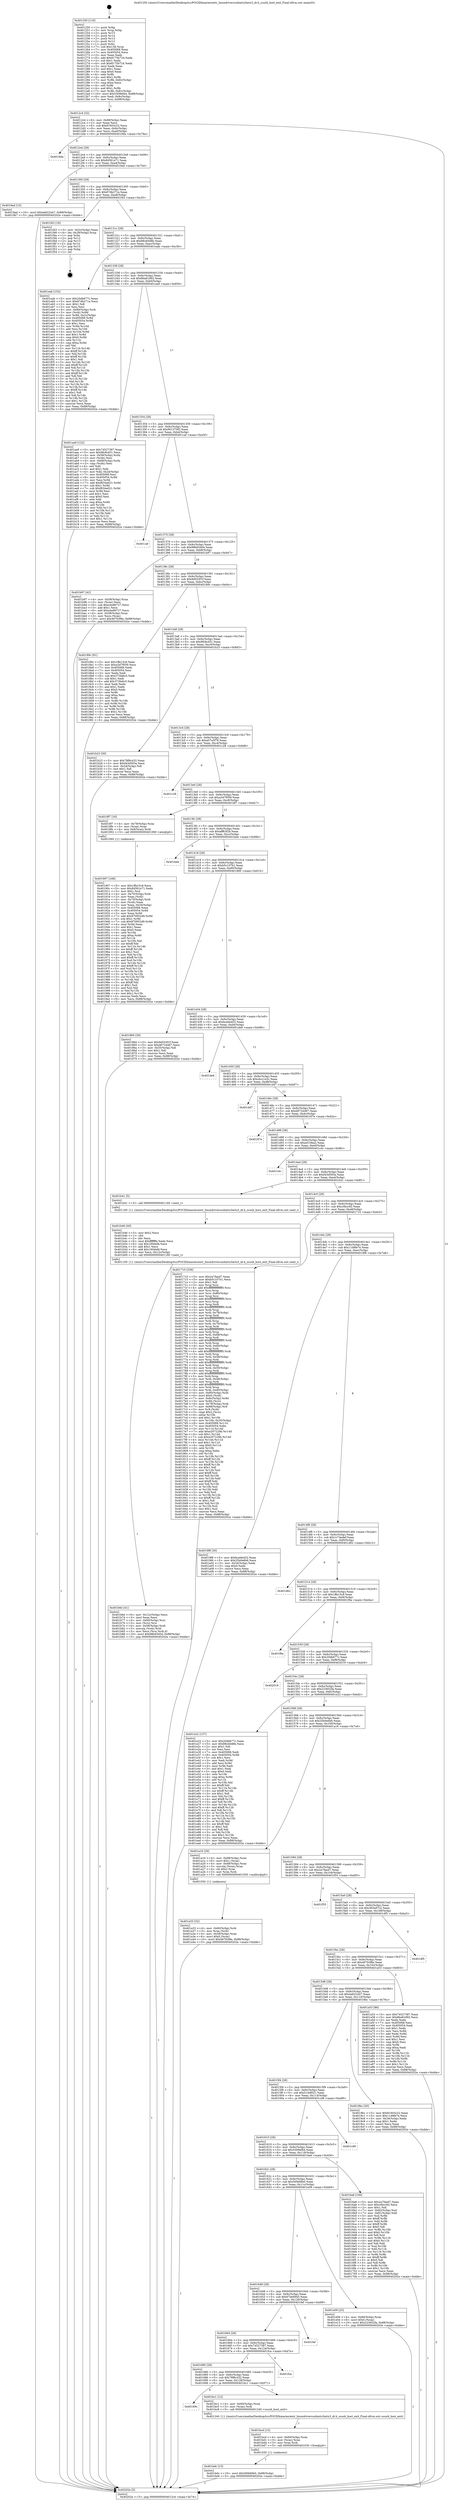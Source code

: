 digraph "0x401250" {
  label = "0x401250 (/mnt/c/Users/mathe/Desktop/tcc/POCII/binaries/extr_linuxdriversusbmtu3mtu3_dr.h_ssusb_host_exit_Final-ollvm.out::main(0))"
  labelloc = "t"
  node[shape=record]

  Entry [label="",width=0.3,height=0.3,shape=circle,fillcolor=black,style=filled]
  "0x4012c4" [label="{
     0x4012c4 [32]\l
     | [instrs]\l
     &nbsp;&nbsp;0x4012c4 \<+6\>: mov -0x88(%rbp),%eax\l
     &nbsp;&nbsp;0x4012ca \<+2\>: mov %eax,%ecx\l
     &nbsp;&nbsp;0x4012cc \<+6\>: sub $0x81603c22,%ecx\l
     &nbsp;&nbsp;0x4012d2 \<+6\>: mov %eax,-0x9c(%rbp)\l
     &nbsp;&nbsp;0x4012d8 \<+6\>: mov %ecx,-0xa0(%rbp)\l
     &nbsp;&nbsp;0x4012de \<+6\>: je 00000000004019da \<main+0x78a\>\l
  }"]
  "0x4019da" [label="{
     0x4019da\l
  }", style=dashed]
  "0x4012e4" [label="{
     0x4012e4 [28]\l
     | [instrs]\l
     &nbsp;&nbsp;0x4012e4 \<+5\>: jmp 00000000004012e9 \<main+0x99\>\l
     &nbsp;&nbsp;0x4012e9 \<+6\>: mov -0x9c(%rbp),%eax\l
     &nbsp;&nbsp;0x4012ef \<+5\>: sub $0x84561e71,%eax\l
     &nbsp;&nbsp;0x4012f4 \<+6\>: mov %eax,-0xa4(%rbp)\l
     &nbsp;&nbsp;0x4012fa \<+6\>: je 00000000004019ad \<main+0x75d\>\l
  }"]
  Exit [label="",width=0.3,height=0.3,shape=circle,fillcolor=black,style=filled,peripheries=2]
  "0x4019ad" [label="{
     0x4019ad [15]\l
     | [instrs]\l
     &nbsp;&nbsp;0x4019ad \<+10\>: movl $0x4a622447,-0x88(%rbp)\l
     &nbsp;&nbsp;0x4019b7 \<+5\>: jmp 000000000040202e \<main+0xdde\>\l
  }"]
  "0x401300" [label="{
     0x401300 [28]\l
     | [instrs]\l
     &nbsp;&nbsp;0x401300 \<+5\>: jmp 0000000000401305 \<main+0xb5\>\l
     &nbsp;&nbsp;0x401305 \<+6\>: mov -0x9c(%rbp),%eax\l
     &nbsp;&nbsp;0x40130b \<+5\>: sub $0x87db271e,%eax\l
     &nbsp;&nbsp;0x401310 \<+6\>: mov %eax,-0xa8(%rbp)\l
     &nbsp;&nbsp;0x401316 \<+6\>: je 0000000000401f43 \<main+0xcf3\>\l
  }"]
  "0x401bdc" [label="{
     0x401bdc [15]\l
     | [instrs]\l
     &nbsp;&nbsp;0x401bdc \<+10\>: movl $0x569d0fe0,-0x88(%rbp)\l
     &nbsp;&nbsp;0x401be6 \<+5\>: jmp 000000000040202e \<main+0xdde\>\l
  }"]
  "0x401f43" [label="{
     0x401f43 [18]\l
     | [instrs]\l
     &nbsp;&nbsp;0x401f43 \<+3\>: mov -0x2c(%rbp),%eax\l
     &nbsp;&nbsp;0x401f46 \<+4\>: lea -0x28(%rbp),%rsp\l
     &nbsp;&nbsp;0x401f4a \<+1\>: pop %rbx\l
     &nbsp;&nbsp;0x401f4b \<+2\>: pop %r12\l
     &nbsp;&nbsp;0x401f4d \<+2\>: pop %r13\l
     &nbsp;&nbsp;0x401f4f \<+2\>: pop %r14\l
     &nbsp;&nbsp;0x401f51 \<+2\>: pop %r15\l
     &nbsp;&nbsp;0x401f53 \<+1\>: pop %rbp\l
     &nbsp;&nbsp;0x401f54 \<+1\>: ret\l
  }"]
  "0x40131c" [label="{
     0x40131c [28]\l
     | [instrs]\l
     &nbsp;&nbsp;0x40131c \<+5\>: jmp 0000000000401321 \<main+0xd1\>\l
     &nbsp;&nbsp;0x401321 \<+6\>: mov -0x9c(%rbp),%eax\l
     &nbsp;&nbsp;0x401327 \<+5\>: sub $0x88cb0d8b,%eax\l
     &nbsp;&nbsp;0x40132c \<+6\>: mov %eax,-0xac(%rbp)\l
     &nbsp;&nbsp;0x401332 \<+6\>: je 0000000000401eab \<main+0xc5b\>\l
  }"]
  "0x401bcd" [label="{
     0x401bcd [15]\l
     | [instrs]\l
     &nbsp;&nbsp;0x401bcd \<+4\>: mov -0x60(%rbp),%rax\l
     &nbsp;&nbsp;0x401bd1 \<+3\>: mov (%rax),%rax\l
     &nbsp;&nbsp;0x401bd4 \<+3\>: mov %rax,%rdi\l
     &nbsp;&nbsp;0x401bd7 \<+5\>: call 0000000000401030 \<free@plt\>\l
     | [calls]\l
     &nbsp;&nbsp;0x401030 \{1\} (unknown)\l
  }"]
  "0x401eab" [label="{
     0x401eab [152]\l
     | [instrs]\l
     &nbsp;&nbsp;0x401eab \<+5\>: mov $0x20db677c,%eax\l
     &nbsp;&nbsp;0x401eb0 \<+5\>: mov $0x87db271e,%ecx\l
     &nbsp;&nbsp;0x401eb5 \<+2\>: mov $0x1,%dl\l
     &nbsp;&nbsp;0x401eb7 \<+2\>: xor %esi,%esi\l
     &nbsp;&nbsp;0x401eb9 \<+4\>: mov -0x80(%rbp),%rdi\l
     &nbsp;&nbsp;0x401ebd \<+3\>: mov (%rdi),%r8d\l
     &nbsp;&nbsp;0x401ec0 \<+4\>: mov %r8d,-0x2c(%rbp)\l
     &nbsp;&nbsp;0x401ec4 \<+8\>: mov 0x405068,%r8d\l
     &nbsp;&nbsp;0x401ecc \<+8\>: mov 0x405054,%r9d\l
     &nbsp;&nbsp;0x401ed4 \<+3\>: sub $0x1,%esi\l
     &nbsp;&nbsp;0x401ed7 \<+3\>: mov %r8d,%r10d\l
     &nbsp;&nbsp;0x401eda \<+3\>: add %esi,%r10d\l
     &nbsp;&nbsp;0x401edd \<+4\>: imul %r10d,%r8d\l
     &nbsp;&nbsp;0x401ee1 \<+4\>: and $0x1,%r8d\l
     &nbsp;&nbsp;0x401ee5 \<+4\>: cmp $0x0,%r8d\l
     &nbsp;&nbsp;0x401ee9 \<+4\>: sete %r11b\l
     &nbsp;&nbsp;0x401eed \<+4\>: cmp $0xa,%r9d\l
     &nbsp;&nbsp;0x401ef1 \<+3\>: setl %bl\l
     &nbsp;&nbsp;0x401ef4 \<+3\>: mov %r11b,%r14b\l
     &nbsp;&nbsp;0x401ef7 \<+4\>: xor $0xff,%r14b\l
     &nbsp;&nbsp;0x401efb \<+3\>: mov %bl,%r15b\l
     &nbsp;&nbsp;0x401efe \<+4\>: xor $0xff,%r15b\l
     &nbsp;&nbsp;0x401f02 \<+3\>: xor $0x1,%dl\l
     &nbsp;&nbsp;0x401f05 \<+3\>: mov %r14b,%r12b\l
     &nbsp;&nbsp;0x401f08 \<+4\>: and $0xff,%r12b\l
     &nbsp;&nbsp;0x401f0c \<+3\>: and %dl,%r11b\l
     &nbsp;&nbsp;0x401f0f \<+3\>: mov %r15b,%r13b\l
     &nbsp;&nbsp;0x401f12 \<+4\>: and $0xff,%r13b\l
     &nbsp;&nbsp;0x401f16 \<+2\>: and %dl,%bl\l
     &nbsp;&nbsp;0x401f18 \<+3\>: or %r11b,%r12b\l
     &nbsp;&nbsp;0x401f1b \<+3\>: or %bl,%r13b\l
     &nbsp;&nbsp;0x401f1e \<+3\>: xor %r13b,%r12b\l
     &nbsp;&nbsp;0x401f21 \<+3\>: or %r15b,%r14b\l
     &nbsp;&nbsp;0x401f24 \<+4\>: xor $0xff,%r14b\l
     &nbsp;&nbsp;0x401f28 \<+3\>: or $0x1,%dl\l
     &nbsp;&nbsp;0x401f2b \<+3\>: and %dl,%r14b\l
     &nbsp;&nbsp;0x401f2e \<+3\>: or %r14b,%r12b\l
     &nbsp;&nbsp;0x401f31 \<+4\>: test $0x1,%r12b\l
     &nbsp;&nbsp;0x401f35 \<+3\>: cmovne %ecx,%eax\l
     &nbsp;&nbsp;0x401f38 \<+6\>: mov %eax,-0x88(%rbp)\l
     &nbsp;&nbsp;0x401f3e \<+5\>: jmp 000000000040202e \<main+0xdde\>\l
  }"]
  "0x401338" [label="{
     0x401338 [28]\l
     | [instrs]\l
     &nbsp;&nbsp;0x401338 \<+5\>: jmp 000000000040133d \<main+0xed\>\l
     &nbsp;&nbsp;0x40133d \<+6\>: mov -0x9c(%rbp),%eax\l
     &nbsp;&nbsp;0x401343 \<+5\>: sub $0x8ba81892,%eax\l
     &nbsp;&nbsp;0x401348 \<+6\>: mov %eax,-0xb0(%rbp)\l
     &nbsp;&nbsp;0x40134e \<+6\>: je 0000000000401aa9 \<main+0x859\>\l
  }"]
  "0x40169c" [label="{
     0x40169c\l
  }", style=dashed]
  "0x401aa9" [label="{
     0x401aa9 [122]\l
     | [instrs]\l
     &nbsp;&nbsp;0x401aa9 \<+5\>: mov $0x74527387,%eax\l
     &nbsp;&nbsp;0x401aae \<+5\>: mov $0x9fc8cd31,%ecx\l
     &nbsp;&nbsp;0x401ab3 \<+4\>: mov -0x58(%rbp),%rdx\l
     &nbsp;&nbsp;0x401ab7 \<+2\>: mov (%rdx),%esi\l
     &nbsp;&nbsp;0x401ab9 \<+4\>: mov -0x68(%rbp),%rdx\l
     &nbsp;&nbsp;0x401abd \<+2\>: cmp (%rdx),%esi\l
     &nbsp;&nbsp;0x401abf \<+4\>: setl %dil\l
     &nbsp;&nbsp;0x401ac3 \<+4\>: and $0x1,%dil\l
     &nbsp;&nbsp;0x401ac7 \<+4\>: mov %dil,-0x2d(%rbp)\l
     &nbsp;&nbsp;0x401acb \<+7\>: mov 0x405068,%esi\l
     &nbsp;&nbsp;0x401ad2 \<+8\>: mov 0x405054,%r8d\l
     &nbsp;&nbsp;0x401ada \<+3\>: mov %esi,%r9d\l
     &nbsp;&nbsp;0x401add \<+7\>: add $0xf634a021,%r9d\l
     &nbsp;&nbsp;0x401ae4 \<+4\>: sub $0x1,%r9d\l
     &nbsp;&nbsp;0x401ae8 \<+7\>: sub $0xf634a021,%r9d\l
     &nbsp;&nbsp;0x401aef \<+4\>: imul %r9d,%esi\l
     &nbsp;&nbsp;0x401af3 \<+3\>: and $0x1,%esi\l
     &nbsp;&nbsp;0x401af6 \<+3\>: cmp $0x0,%esi\l
     &nbsp;&nbsp;0x401af9 \<+4\>: sete %dil\l
     &nbsp;&nbsp;0x401afd \<+4\>: cmp $0xa,%r8d\l
     &nbsp;&nbsp;0x401b01 \<+4\>: setl %r10b\l
     &nbsp;&nbsp;0x401b05 \<+3\>: mov %dil,%r11b\l
     &nbsp;&nbsp;0x401b08 \<+3\>: and %r10b,%r11b\l
     &nbsp;&nbsp;0x401b0b \<+3\>: xor %r10b,%dil\l
     &nbsp;&nbsp;0x401b0e \<+3\>: or %dil,%r11b\l
     &nbsp;&nbsp;0x401b11 \<+4\>: test $0x1,%r11b\l
     &nbsp;&nbsp;0x401b15 \<+3\>: cmovne %ecx,%eax\l
     &nbsp;&nbsp;0x401b18 \<+6\>: mov %eax,-0x88(%rbp)\l
     &nbsp;&nbsp;0x401b1e \<+5\>: jmp 000000000040202e \<main+0xdde\>\l
  }"]
  "0x401354" [label="{
     0x401354 [28]\l
     | [instrs]\l
     &nbsp;&nbsp;0x401354 \<+5\>: jmp 0000000000401359 \<main+0x109\>\l
     &nbsp;&nbsp;0x401359 \<+6\>: mov -0x9c(%rbp),%eax\l
     &nbsp;&nbsp;0x40135f \<+5\>: sub $0x901370f2,%eax\l
     &nbsp;&nbsp;0x401364 \<+6\>: mov %eax,-0xb4(%rbp)\l
     &nbsp;&nbsp;0x40136a \<+6\>: je 0000000000401caf \<main+0xa5f\>\l
  }"]
  "0x401bc1" [label="{
     0x401bc1 [12]\l
     | [instrs]\l
     &nbsp;&nbsp;0x401bc1 \<+4\>: mov -0x60(%rbp),%rax\l
     &nbsp;&nbsp;0x401bc5 \<+3\>: mov (%rax),%rdi\l
     &nbsp;&nbsp;0x401bc8 \<+5\>: call 0000000000401240 \<ssusb_host_exit\>\l
     | [calls]\l
     &nbsp;&nbsp;0x401240 \{1\} (/mnt/c/Users/mathe/Desktop/tcc/POCII/binaries/extr_linuxdriversusbmtu3mtu3_dr.h_ssusb_host_exit_Final-ollvm.out::ssusb_host_exit)\l
  }"]
  "0x401caf" [label="{
     0x401caf\l
  }", style=dashed]
  "0x401370" [label="{
     0x401370 [28]\l
     | [instrs]\l
     &nbsp;&nbsp;0x401370 \<+5\>: jmp 0000000000401375 \<main+0x125\>\l
     &nbsp;&nbsp;0x401375 \<+6\>: mov -0x9c(%rbp),%eax\l
     &nbsp;&nbsp;0x40137b \<+5\>: sub $0x98b93404,%eax\l
     &nbsp;&nbsp;0x401380 \<+6\>: mov %eax,-0xb8(%rbp)\l
     &nbsp;&nbsp;0x401386 \<+6\>: je 0000000000401b97 \<main+0x947\>\l
  }"]
  "0x401680" [label="{
     0x401680 [28]\l
     | [instrs]\l
     &nbsp;&nbsp;0x401680 \<+5\>: jmp 0000000000401685 \<main+0x435\>\l
     &nbsp;&nbsp;0x401685 \<+6\>: mov -0x9c(%rbp),%eax\l
     &nbsp;&nbsp;0x40168b \<+5\>: sub $0x78f8c432,%eax\l
     &nbsp;&nbsp;0x401690 \<+6\>: mov %eax,-0x128(%rbp)\l
     &nbsp;&nbsp;0x401696 \<+6\>: je 0000000000401bc1 \<main+0x971\>\l
  }"]
  "0x401b97" [label="{
     0x401b97 [42]\l
     | [instrs]\l
     &nbsp;&nbsp;0x401b97 \<+4\>: mov -0x58(%rbp),%rax\l
     &nbsp;&nbsp;0x401b9b \<+2\>: mov (%rax),%ecx\l
     &nbsp;&nbsp;0x401b9d \<+6\>: sub $0xe4e86727,%ecx\l
     &nbsp;&nbsp;0x401ba3 \<+3\>: add $0x1,%ecx\l
     &nbsp;&nbsp;0x401ba6 \<+6\>: add $0xe4e86727,%ecx\l
     &nbsp;&nbsp;0x401bac \<+4\>: mov -0x58(%rbp),%rax\l
     &nbsp;&nbsp;0x401bb0 \<+2\>: mov %ecx,(%rax)\l
     &nbsp;&nbsp;0x401bb2 \<+10\>: movl $0x467fc98e,-0x88(%rbp)\l
     &nbsp;&nbsp;0x401bbc \<+5\>: jmp 000000000040202e \<main+0xdde\>\l
  }"]
  "0x40138c" [label="{
     0x40138c [28]\l
     | [instrs]\l
     &nbsp;&nbsp;0x40138c \<+5\>: jmp 0000000000401391 \<main+0x141\>\l
     &nbsp;&nbsp;0x401391 \<+6\>: mov -0x9c(%rbp),%eax\l
     &nbsp;&nbsp;0x401397 \<+5\>: sub $0x9d553f1f,%eax\l
     &nbsp;&nbsp;0x40139c \<+6\>: mov %eax,-0xbc(%rbp)\l
     &nbsp;&nbsp;0x4013a2 \<+6\>: je 000000000040189c \<main+0x64c\>\l
  }"]
  "0x401fca" [label="{
     0x401fca\l
  }", style=dashed]
  "0x40189c" [label="{
     0x40189c [91]\l
     | [instrs]\l
     &nbsp;&nbsp;0x40189c \<+5\>: mov $0x1ffa15c9,%eax\l
     &nbsp;&nbsp;0x4018a1 \<+5\>: mov $0xa3d7f059,%ecx\l
     &nbsp;&nbsp;0x4018a6 \<+7\>: mov 0x405068,%edx\l
     &nbsp;&nbsp;0x4018ad \<+7\>: mov 0x405054,%esi\l
     &nbsp;&nbsp;0x4018b4 \<+2\>: mov %edx,%edi\l
     &nbsp;&nbsp;0x4018b6 \<+6\>: sub $0x373fa6c5,%edi\l
     &nbsp;&nbsp;0x4018bc \<+3\>: sub $0x1,%edi\l
     &nbsp;&nbsp;0x4018bf \<+6\>: add $0x373fa6c5,%edi\l
     &nbsp;&nbsp;0x4018c5 \<+3\>: imul %edi,%edx\l
     &nbsp;&nbsp;0x4018c8 \<+3\>: and $0x1,%edx\l
     &nbsp;&nbsp;0x4018cb \<+3\>: cmp $0x0,%edx\l
     &nbsp;&nbsp;0x4018ce \<+4\>: sete %r8b\l
     &nbsp;&nbsp;0x4018d2 \<+3\>: cmp $0xa,%esi\l
     &nbsp;&nbsp;0x4018d5 \<+4\>: setl %r9b\l
     &nbsp;&nbsp;0x4018d9 \<+3\>: mov %r8b,%r10b\l
     &nbsp;&nbsp;0x4018dc \<+3\>: and %r9b,%r10b\l
     &nbsp;&nbsp;0x4018df \<+3\>: xor %r9b,%r8b\l
     &nbsp;&nbsp;0x4018e2 \<+3\>: or %r8b,%r10b\l
     &nbsp;&nbsp;0x4018e5 \<+4\>: test $0x1,%r10b\l
     &nbsp;&nbsp;0x4018e9 \<+3\>: cmovne %ecx,%eax\l
     &nbsp;&nbsp;0x4018ec \<+6\>: mov %eax,-0x88(%rbp)\l
     &nbsp;&nbsp;0x4018f2 \<+5\>: jmp 000000000040202e \<main+0xdde\>\l
  }"]
  "0x4013a8" [label="{
     0x4013a8 [28]\l
     | [instrs]\l
     &nbsp;&nbsp;0x4013a8 \<+5\>: jmp 00000000004013ad \<main+0x15d\>\l
     &nbsp;&nbsp;0x4013ad \<+6\>: mov -0x9c(%rbp),%eax\l
     &nbsp;&nbsp;0x4013b3 \<+5\>: sub $0x9fc8cd31,%eax\l
     &nbsp;&nbsp;0x4013b8 \<+6\>: mov %eax,-0xc0(%rbp)\l
     &nbsp;&nbsp;0x4013be \<+6\>: je 0000000000401b23 \<main+0x8d3\>\l
  }"]
  "0x401664" [label="{
     0x401664 [28]\l
     | [instrs]\l
     &nbsp;&nbsp;0x401664 \<+5\>: jmp 0000000000401669 \<main+0x419\>\l
     &nbsp;&nbsp;0x401669 \<+6\>: mov -0x9c(%rbp),%eax\l
     &nbsp;&nbsp;0x40166f \<+5\>: sub $0x74527387,%eax\l
     &nbsp;&nbsp;0x401674 \<+6\>: mov %eax,-0x124(%rbp)\l
     &nbsp;&nbsp;0x40167a \<+6\>: je 0000000000401fca \<main+0xd7a\>\l
  }"]
  "0x401b23" [label="{
     0x401b23 [30]\l
     | [instrs]\l
     &nbsp;&nbsp;0x401b23 \<+5\>: mov $0x78f8c432,%eax\l
     &nbsp;&nbsp;0x401b28 \<+5\>: mov $0xf43d593a,%ecx\l
     &nbsp;&nbsp;0x401b2d \<+3\>: mov -0x2d(%rbp),%dl\l
     &nbsp;&nbsp;0x401b30 \<+3\>: test $0x1,%dl\l
     &nbsp;&nbsp;0x401b33 \<+3\>: cmovne %ecx,%eax\l
     &nbsp;&nbsp;0x401b36 \<+6\>: mov %eax,-0x88(%rbp)\l
     &nbsp;&nbsp;0x401b3c \<+5\>: jmp 000000000040202e \<main+0xdde\>\l
  }"]
  "0x4013c4" [label="{
     0x4013c4 [28]\l
     | [instrs]\l
     &nbsp;&nbsp;0x4013c4 \<+5\>: jmp 00000000004013c9 \<main+0x179\>\l
     &nbsp;&nbsp;0x4013c9 \<+6\>: mov -0x9c(%rbp),%eax\l
     &nbsp;&nbsp;0x4013cf \<+5\>: sub $0xa07a5f78,%eax\l
     &nbsp;&nbsp;0x4013d4 \<+6\>: mov %eax,-0xc4(%rbp)\l
     &nbsp;&nbsp;0x4013da \<+6\>: je 0000000000401c28 \<main+0x9d8\>\l
  }"]
  "0x401fef" [label="{
     0x401fef\l
  }", style=dashed]
  "0x401c28" [label="{
     0x401c28\l
  }", style=dashed]
  "0x4013e0" [label="{
     0x4013e0 [28]\l
     | [instrs]\l
     &nbsp;&nbsp;0x4013e0 \<+5\>: jmp 00000000004013e5 \<main+0x195\>\l
     &nbsp;&nbsp;0x4013e5 \<+6\>: mov -0x9c(%rbp),%eax\l
     &nbsp;&nbsp;0x4013eb \<+5\>: sub $0xa3d7f059,%eax\l
     &nbsp;&nbsp;0x4013f0 \<+6\>: mov %eax,-0xc8(%rbp)\l
     &nbsp;&nbsp;0x4013f6 \<+6\>: je 00000000004018f7 \<main+0x6a7\>\l
  }"]
  "0x401648" [label="{
     0x401648 [28]\l
     | [instrs]\l
     &nbsp;&nbsp;0x401648 \<+5\>: jmp 000000000040164d \<main+0x3fd\>\l
     &nbsp;&nbsp;0x40164d \<+6\>: mov -0x9c(%rbp),%eax\l
     &nbsp;&nbsp;0x401653 \<+5\>: sub $0x67de6945,%eax\l
     &nbsp;&nbsp;0x401658 \<+6\>: mov %eax,-0x120(%rbp)\l
     &nbsp;&nbsp;0x40165e \<+6\>: je 0000000000401fef \<main+0xd9f\>\l
  }"]
  "0x4018f7" [label="{
     0x4018f7 [16]\l
     | [instrs]\l
     &nbsp;&nbsp;0x4018f7 \<+4\>: mov -0x78(%rbp),%rax\l
     &nbsp;&nbsp;0x4018fb \<+3\>: mov (%rax),%rax\l
     &nbsp;&nbsp;0x4018fe \<+4\>: mov 0x8(%rax),%rdi\l
     &nbsp;&nbsp;0x401902 \<+5\>: call 0000000000401060 \<atoi@plt\>\l
     | [calls]\l
     &nbsp;&nbsp;0x401060 \{1\} (unknown)\l
  }"]
  "0x4013fc" [label="{
     0x4013fc [28]\l
     | [instrs]\l
     &nbsp;&nbsp;0x4013fc \<+5\>: jmp 0000000000401401 \<main+0x1b1\>\l
     &nbsp;&nbsp;0x401401 \<+6\>: mov -0x9c(%rbp),%eax\l
     &nbsp;&nbsp;0x401407 \<+5\>: sub $0xaff63f2b,%eax\l
     &nbsp;&nbsp;0x40140c \<+6\>: mov %eax,-0xcc(%rbp)\l
     &nbsp;&nbsp;0x401412 \<+6\>: je 0000000000401beb \<main+0x99b\>\l
  }"]
  "0x401e09" [label="{
     0x401e09 [25]\l
     | [instrs]\l
     &nbsp;&nbsp;0x401e09 \<+4\>: mov -0x80(%rbp),%rax\l
     &nbsp;&nbsp;0x401e0d \<+6\>: movl $0x0,(%rax)\l
     &nbsp;&nbsp;0x401e13 \<+10\>: movl $0x223652fa,-0x88(%rbp)\l
     &nbsp;&nbsp;0x401e1d \<+5\>: jmp 000000000040202e \<main+0xdde\>\l
  }"]
  "0x401beb" [label="{
     0x401beb\l
  }", style=dashed]
  "0x401418" [label="{
     0x401418 [28]\l
     | [instrs]\l
     &nbsp;&nbsp;0x401418 \<+5\>: jmp 000000000040141d \<main+0x1cd\>\l
     &nbsp;&nbsp;0x40141d \<+6\>: mov -0x9c(%rbp),%eax\l
     &nbsp;&nbsp;0x401423 \<+5\>: sub $0xb5c107b1,%eax\l
     &nbsp;&nbsp;0x401428 \<+6\>: mov %eax,-0xd0(%rbp)\l
     &nbsp;&nbsp;0x40142e \<+6\>: je 0000000000401860 \<main+0x610\>\l
  }"]
  "0x401b6e" [label="{
     0x401b6e [41]\l
     | [instrs]\l
     &nbsp;&nbsp;0x401b6e \<+6\>: mov -0x12c(%rbp),%ecx\l
     &nbsp;&nbsp;0x401b74 \<+3\>: imul %eax,%ecx\l
     &nbsp;&nbsp;0x401b77 \<+4\>: mov -0x60(%rbp),%rsi\l
     &nbsp;&nbsp;0x401b7b \<+3\>: mov (%rsi),%rsi\l
     &nbsp;&nbsp;0x401b7e \<+4\>: mov -0x58(%rbp),%rdi\l
     &nbsp;&nbsp;0x401b82 \<+3\>: movslq (%rdi),%rdi\l
     &nbsp;&nbsp;0x401b85 \<+3\>: mov %ecx,(%rsi,%rdi,4)\l
     &nbsp;&nbsp;0x401b88 \<+10\>: movl $0x98b93404,-0x88(%rbp)\l
     &nbsp;&nbsp;0x401b92 \<+5\>: jmp 000000000040202e \<main+0xdde\>\l
  }"]
  "0x401860" [label="{
     0x401860 [30]\l
     | [instrs]\l
     &nbsp;&nbsp;0x401860 \<+5\>: mov $0x9d553f1f,%eax\l
     &nbsp;&nbsp;0x401865 \<+5\>: mov $0xd6724467,%ecx\l
     &nbsp;&nbsp;0x40186a \<+3\>: mov -0x35(%rbp),%dl\l
     &nbsp;&nbsp;0x40186d \<+3\>: test $0x1,%dl\l
     &nbsp;&nbsp;0x401870 \<+3\>: cmovne %ecx,%eax\l
     &nbsp;&nbsp;0x401873 \<+6\>: mov %eax,-0x88(%rbp)\l
     &nbsp;&nbsp;0x401879 \<+5\>: jmp 000000000040202e \<main+0xdde\>\l
  }"]
  "0x401434" [label="{
     0x401434 [28]\l
     | [instrs]\l
     &nbsp;&nbsp;0x401434 \<+5\>: jmp 0000000000401439 \<main+0x1e9\>\l
     &nbsp;&nbsp;0x401439 \<+6\>: mov -0x9c(%rbp),%eax\l
     &nbsp;&nbsp;0x40143f \<+5\>: sub $0xbcebb452,%eax\l
     &nbsp;&nbsp;0x401444 \<+6\>: mov %eax,-0xd4(%rbp)\l
     &nbsp;&nbsp;0x40144a \<+6\>: je 0000000000401de6 \<main+0xb96\>\l
  }"]
  "0x401b46" [label="{
     0x401b46 [40]\l
     | [instrs]\l
     &nbsp;&nbsp;0x401b46 \<+5\>: mov $0x2,%ecx\l
     &nbsp;&nbsp;0x401b4b \<+1\>: cltd\l
     &nbsp;&nbsp;0x401b4c \<+2\>: idiv %ecx\l
     &nbsp;&nbsp;0x401b4e \<+6\>: imul $0xfffffffe,%edx,%ecx\l
     &nbsp;&nbsp;0x401b54 \<+6\>: sub $0x160defd,%ecx\l
     &nbsp;&nbsp;0x401b5a \<+3\>: add $0x1,%ecx\l
     &nbsp;&nbsp;0x401b5d \<+6\>: add $0x160defd,%ecx\l
     &nbsp;&nbsp;0x401b63 \<+6\>: mov %ecx,-0x12c(%rbp)\l
     &nbsp;&nbsp;0x401b69 \<+5\>: call 0000000000401160 \<next_i\>\l
     | [calls]\l
     &nbsp;&nbsp;0x401160 \{1\} (/mnt/c/Users/mathe/Desktop/tcc/POCII/binaries/extr_linuxdriversusbmtu3mtu3_dr.h_ssusb_host_exit_Final-ollvm.out::next_i)\l
  }"]
  "0x401de6" [label="{
     0x401de6\l
  }", style=dashed]
  "0x401450" [label="{
     0x401450 [28]\l
     | [instrs]\l
     &nbsp;&nbsp;0x401450 \<+5\>: jmp 0000000000401455 \<main+0x205\>\l
     &nbsp;&nbsp;0x401455 \<+6\>: mov -0x9c(%rbp),%eax\l
     &nbsp;&nbsp;0x40145b \<+5\>: sub $0xcbcc1e3c,%eax\l
     &nbsp;&nbsp;0x401460 \<+6\>: mov %eax,-0xd8(%rbp)\l
     &nbsp;&nbsp;0x401466 \<+6\>: je 0000000000401dd7 \<main+0xb87\>\l
  }"]
  "0x401a33" [label="{
     0x401a33 [32]\l
     | [instrs]\l
     &nbsp;&nbsp;0x401a33 \<+4\>: mov -0x60(%rbp),%rdi\l
     &nbsp;&nbsp;0x401a37 \<+3\>: mov %rax,(%rdi)\l
     &nbsp;&nbsp;0x401a3a \<+4\>: mov -0x58(%rbp),%rax\l
     &nbsp;&nbsp;0x401a3e \<+6\>: movl $0x0,(%rax)\l
     &nbsp;&nbsp;0x401a44 \<+10\>: movl $0x467fc98e,-0x88(%rbp)\l
     &nbsp;&nbsp;0x401a4e \<+5\>: jmp 000000000040202e \<main+0xdde\>\l
  }"]
  "0x401dd7" [label="{
     0x401dd7\l
  }", style=dashed]
  "0x40146c" [label="{
     0x40146c [28]\l
     | [instrs]\l
     &nbsp;&nbsp;0x40146c \<+5\>: jmp 0000000000401471 \<main+0x221\>\l
     &nbsp;&nbsp;0x401471 \<+6\>: mov -0x9c(%rbp),%eax\l
     &nbsp;&nbsp;0x401477 \<+5\>: sub $0xd6724467,%eax\l
     &nbsp;&nbsp;0x40147c \<+6\>: mov %eax,-0xdc(%rbp)\l
     &nbsp;&nbsp;0x401482 \<+6\>: je 000000000040187e \<main+0x62e\>\l
  }"]
  "0x401907" [label="{
     0x401907 [166]\l
     | [instrs]\l
     &nbsp;&nbsp;0x401907 \<+5\>: mov $0x1ffa15c9,%ecx\l
     &nbsp;&nbsp;0x40190c \<+5\>: mov $0x84561e71,%edx\l
     &nbsp;&nbsp;0x401911 \<+3\>: mov $0x1,%sil\l
     &nbsp;&nbsp;0x401914 \<+4\>: mov -0x70(%rbp),%rdi\l
     &nbsp;&nbsp;0x401918 \<+2\>: mov %eax,(%rdi)\l
     &nbsp;&nbsp;0x40191a \<+4\>: mov -0x70(%rbp),%rdi\l
     &nbsp;&nbsp;0x40191e \<+2\>: mov (%rdi),%eax\l
     &nbsp;&nbsp;0x401920 \<+3\>: mov %eax,-0x34(%rbp)\l
     &nbsp;&nbsp;0x401923 \<+7\>: mov 0x405068,%eax\l
     &nbsp;&nbsp;0x40192a \<+8\>: mov 0x405054,%r8d\l
     &nbsp;&nbsp;0x401932 \<+3\>: mov %eax,%r9d\l
     &nbsp;&nbsp;0x401935 \<+7\>: add $0x970952d9,%r9d\l
     &nbsp;&nbsp;0x40193c \<+4\>: sub $0x1,%r9d\l
     &nbsp;&nbsp;0x401940 \<+7\>: sub $0x970952d9,%r9d\l
     &nbsp;&nbsp;0x401947 \<+4\>: imul %r9d,%eax\l
     &nbsp;&nbsp;0x40194b \<+3\>: and $0x1,%eax\l
     &nbsp;&nbsp;0x40194e \<+3\>: cmp $0x0,%eax\l
     &nbsp;&nbsp;0x401951 \<+4\>: sete %r10b\l
     &nbsp;&nbsp;0x401955 \<+4\>: cmp $0xa,%r8d\l
     &nbsp;&nbsp;0x401959 \<+4\>: setl %r11b\l
     &nbsp;&nbsp;0x40195d \<+3\>: mov %r10b,%bl\l
     &nbsp;&nbsp;0x401960 \<+3\>: xor $0xff,%bl\l
     &nbsp;&nbsp;0x401963 \<+3\>: mov %r11b,%r14b\l
     &nbsp;&nbsp;0x401966 \<+4\>: xor $0xff,%r14b\l
     &nbsp;&nbsp;0x40196a \<+4\>: xor $0x1,%sil\l
     &nbsp;&nbsp;0x40196e \<+3\>: mov %bl,%r15b\l
     &nbsp;&nbsp;0x401971 \<+4\>: and $0xff,%r15b\l
     &nbsp;&nbsp;0x401975 \<+3\>: and %sil,%r10b\l
     &nbsp;&nbsp;0x401978 \<+3\>: mov %r14b,%r12b\l
     &nbsp;&nbsp;0x40197b \<+4\>: and $0xff,%r12b\l
     &nbsp;&nbsp;0x40197f \<+3\>: and %sil,%r11b\l
     &nbsp;&nbsp;0x401982 \<+3\>: or %r10b,%r15b\l
     &nbsp;&nbsp;0x401985 \<+3\>: or %r11b,%r12b\l
     &nbsp;&nbsp;0x401988 \<+3\>: xor %r12b,%r15b\l
     &nbsp;&nbsp;0x40198b \<+3\>: or %r14b,%bl\l
     &nbsp;&nbsp;0x40198e \<+3\>: xor $0xff,%bl\l
     &nbsp;&nbsp;0x401991 \<+4\>: or $0x1,%sil\l
     &nbsp;&nbsp;0x401995 \<+3\>: and %sil,%bl\l
     &nbsp;&nbsp;0x401998 \<+3\>: or %bl,%r15b\l
     &nbsp;&nbsp;0x40199b \<+4\>: test $0x1,%r15b\l
     &nbsp;&nbsp;0x40199f \<+3\>: cmovne %edx,%ecx\l
     &nbsp;&nbsp;0x4019a2 \<+6\>: mov %ecx,-0x88(%rbp)\l
     &nbsp;&nbsp;0x4019a8 \<+5\>: jmp 000000000040202e \<main+0xdde\>\l
  }"]
  "0x40187e" [label="{
     0x40187e\l
  }", style=dashed]
  "0x401488" [label="{
     0x401488 [28]\l
     | [instrs]\l
     &nbsp;&nbsp;0x401488 \<+5\>: jmp 000000000040148d \<main+0x23d\>\l
     &nbsp;&nbsp;0x40148d \<+6\>: mov -0x9c(%rbp),%eax\l
     &nbsp;&nbsp;0x401493 \<+5\>: sub $0xef15fea2,%eax\l
     &nbsp;&nbsp;0x401498 \<+6\>: mov %eax,-0xe0(%rbp)\l
     &nbsp;&nbsp;0x40149e \<+6\>: je 0000000000401c4c \<main+0x9fc\>\l
  }"]
  "0x401250" [label="{
     0x401250 [116]\l
     | [instrs]\l
     &nbsp;&nbsp;0x401250 \<+1\>: push %rbp\l
     &nbsp;&nbsp;0x401251 \<+3\>: mov %rsp,%rbp\l
     &nbsp;&nbsp;0x401254 \<+2\>: push %r15\l
     &nbsp;&nbsp;0x401256 \<+2\>: push %r14\l
     &nbsp;&nbsp;0x401258 \<+2\>: push %r13\l
     &nbsp;&nbsp;0x40125a \<+2\>: push %r12\l
     &nbsp;&nbsp;0x40125c \<+1\>: push %rbx\l
     &nbsp;&nbsp;0x40125d \<+7\>: sub $0x138,%rsp\l
     &nbsp;&nbsp;0x401264 \<+7\>: mov 0x405068,%eax\l
     &nbsp;&nbsp;0x40126b \<+7\>: mov 0x405054,%ecx\l
     &nbsp;&nbsp;0x401272 \<+2\>: mov %eax,%edx\l
     &nbsp;&nbsp;0x401274 \<+6\>: add $0x8175b724,%edx\l
     &nbsp;&nbsp;0x40127a \<+3\>: sub $0x1,%edx\l
     &nbsp;&nbsp;0x40127d \<+6\>: sub $0x8175b724,%edx\l
     &nbsp;&nbsp;0x401283 \<+3\>: imul %edx,%eax\l
     &nbsp;&nbsp;0x401286 \<+3\>: and $0x1,%eax\l
     &nbsp;&nbsp;0x401289 \<+3\>: cmp $0x0,%eax\l
     &nbsp;&nbsp;0x40128c \<+4\>: sete %r8b\l
     &nbsp;&nbsp;0x401290 \<+4\>: and $0x1,%r8b\l
     &nbsp;&nbsp;0x401294 \<+7\>: mov %r8b,-0x82(%rbp)\l
     &nbsp;&nbsp;0x40129b \<+3\>: cmp $0xa,%ecx\l
     &nbsp;&nbsp;0x40129e \<+4\>: setl %r8b\l
     &nbsp;&nbsp;0x4012a2 \<+4\>: and $0x1,%r8b\l
     &nbsp;&nbsp;0x4012a6 \<+7\>: mov %r8b,-0x81(%rbp)\l
     &nbsp;&nbsp;0x4012ad \<+10\>: movl $0x5309ef44,-0x88(%rbp)\l
     &nbsp;&nbsp;0x4012b7 \<+6\>: mov %edi,-0x8c(%rbp)\l
     &nbsp;&nbsp;0x4012bd \<+7\>: mov %rsi,-0x98(%rbp)\l
  }"]
  "0x401c4c" [label="{
     0x401c4c\l
  }", style=dashed]
  "0x4014a4" [label="{
     0x4014a4 [28]\l
     | [instrs]\l
     &nbsp;&nbsp;0x4014a4 \<+5\>: jmp 00000000004014a9 \<main+0x259\>\l
     &nbsp;&nbsp;0x4014a9 \<+6\>: mov -0x9c(%rbp),%eax\l
     &nbsp;&nbsp;0x4014af \<+5\>: sub $0xf43d593a,%eax\l
     &nbsp;&nbsp;0x4014b4 \<+6\>: mov %eax,-0xe4(%rbp)\l
     &nbsp;&nbsp;0x4014ba \<+6\>: je 0000000000401b41 \<main+0x8f1\>\l
  }"]
  "0x40202e" [label="{
     0x40202e [5]\l
     | [instrs]\l
     &nbsp;&nbsp;0x40202e \<+5\>: jmp 00000000004012c4 \<main+0x74\>\l
  }"]
  "0x401b41" [label="{
     0x401b41 [5]\l
     | [instrs]\l
     &nbsp;&nbsp;0x401b41 \<+5\>: call 0000000000401160 \<next_i\>\l
     | [calls]\l
     &nbsp;&nbsp;0x401160 \{1\} (/mnt/c/Users/mathe/Desktop/tcc/POCII/binaries/extr_linuxdriversusbmtu3mtu3_dr.h_ssusb_host_exit_Final-ollvm.out::next_i)\l
  }"]
  "0x4014c0" [label="{
     0x4014c0 [28]\l
     | [instrs]\l
     &nbsp;&nbsp;0x4014c0 \<+5\>: jmp 00000000004014c5 \<main+0x275\>\l
     &nbsp;&nbsp;0x4014c5 \<+6\>: mov -0x9c(%rbp),%eax\l
     &nbsp;&nbsp;0x4014cb \<+5\>: sub $0xc0bcc92,%eax\l
     &nbsp;&nbsp;0x4014d0 \<+6\>: mov %eax,-0xe8(%rbp)\l
     &nbsp;&nbsp;0x4014d6 \<+6\>: je 0000000000401710 \<main+0x4c0\>\l
  }"]
  "0x40162c" [label="{
     0x40162c [28]\l
     | [instrs]\l
     &nbsp;&nbsp;0x40162c \<+5\>: jmp 0000000000401631 \<main+0x3e1\>\l
     &nbsp;&nbsp;0x401631 \<+6\>: mov -0x9c(%rbp),%eax\l
     &nbsp;&nbsp;0x401637 \<+5\>: sub $0x569d0fe0,%eax\l
     &nbsp;&nbsp;0x40163c \<+6\>: mov %eax,-0x11c(%rbp)\l
     &nbsp;&nbsp;0x401642 \<+6\>: je 0000000000401e09 \<main+0xbb9\>\l
  }"]
  "0x401710" [label="{
     0x401710 [336]\l
     | [instrs]\l
     &nbsp;&nbsp;0x401710 \<+5\>: mov $0x2a7faed7,%eax\l
     &nbsp;&nbsp;0x401715 \<+5\>: mov $0xb5c107b1,%ecx\l
     &nbsp;&nbsp;0x40171a \<+2\>: mov $0x1,%dl\l
     &nbsp;&nbsp;0x40171c \<+3\>: mov %rsp,%rsi\l
     &nbsp;&nbsp;0x40171f \<+4\>: add $0xfffffffffffffff0,%rsi\l
     &nbsp;&nbsp;0x401723 \<+3\>: mov %rsi,%rsp\l
     &nbsp;&nbsp;0x401726 \<+4\>: mov %rsi,-0x80(%rbp)\l
     &nbsp;&nbsp;0x40172a \<+3\>: mov %rsp,%rsi\l
     &nbsp;&nbsp;0x40172d \<+4\>: add $0xfffffffffffffff0,%rsi\l
     &nbsp;&nbsp;0x401731 \<+3\>: mov %rsi,%rsp\l
     &nbsp;&nbsp;0x401734 \<+3\>: mov %rsp,%rdi\l
     &nbsp;&nbsp;0x401737 \<+4\>: add $0xfffffffffffffff0,%rdi\l
     &nbsp;&nbsp;0x40173b \<+3\>: mov %rdi,%rsp\l
     &nbsp;&nbsp;0x40173e \<+4\>: mov %rdi,-0x78(%rbp)\l
     &nbsp;&nbsp;0x401742 \<+3\>: mov %rsp,%rdi\l
     &nbsp;&nbsp;0x401745 \<+4\>: add $0xfffffffffffffff0,%rdi\l
     &nbsp;&nbsp;0x401749 \<+3\>: mov %rdi,%rsp\l
     &nbsp;&nbsp;0x40174c \<+4\>: mov %rdi,-0x70(%rbp)\l
     &nbsp;&nbsp;0x401750 \<+3\>: mov %rsp,%rdi\l
     &nbsp;&nbsp;0x401753 \<+4\>: add $0xfffffffffffffff0,%rdi\l
     &nbsp;&nbsp;0x401757 \<+3\>: mov %rdi,%rsp\l
     &nbsp;&nbsp;0x40175a \<+4\>: mov %rdi,-0x68(%rbp)\l
     &nbsp;&nbsp;0x40175e \<+3\>: mov %rsp,%rdi\l
     &nbsp;&nbsp;0x401761 \<+4\>: add $0xfffffffffffffff0,%rdi\l
     &nbsp;&nbsp;0x401765 \<+3\>: mov %rdi,%rsp\l
     &nbsp;&nbsp;0x401768 \<+4\>: mov %rdi,-0x60(%rbp)\l
     &nbsp;&nbsp;0x40176c \<+3\>: mov %rsp,%rdi\l
     &nbsp;&nbsp;0x40176f \<+4\>: add $0xfffffffffffffff0,%rdi\l
     &nbsp;&nbsp;0x401773 \<+3\>: mov %rdi,%rsp\l
     &nbsp;&nbsp;0x401776 \<+4\>: mov %rdi,-0x58(%rbp)\l
     &nbsp;&nbsp;0x40177a \<+3\>: mov %rsp,%rdi\l
     &nbsp;&nbsp;0x40177d \<+4\>: add $0xfffffffffffffff0,%rdi\l
     &nbsp;&nbsp;0x401781 \<+3\>: mov %rdi,%rsp\l
     &nbsp;&nbsp;0x401784 \<+4\>: mov %rdi,-0x50(%rbp)\l
     &nbsp;&nbsp;0x401788 \<+3\>: mov %rsp,%rdi\l
     &nbsp;&nbsp;0x40178b \<+4\>: add $0xfffffffffffffff0,%rdi\l
     &nbsp;&nbsp;0x40178f \<+3\>: mov %rdi,%rsp\l
     &nbsp;&nbsp;0x401792 \<+4\>: mov %rdi,-0x48(%rbp)\l
     &nbsp;&nbsp;0x401796 \<+3\>: mov %rsp,%rdi\l
     &nbsp;&nbsp;0x401799 \<+4\>: add $0xfffffffffffffff0,%rdi\l
     &nbsp;&nbsp;0x40179d \<+3\>: mov %rdi,%rsp\l
     &nbsp;&nbsp;0x4017a0 \<+4\>: mov %rdi,-0x40(%rbp)\l
     &nbsp;&nbsp;0x4017a4 \<+4\>: mov -0x80(%rbp),%rdi\l
     &nbsp;&nbsp;0x4017a8 \<+6\>: movl $0x0,(%rdi)\l
     &nbsp;&nbsp;0x4017ae \<+7\>: mov -0x8c(%rbp),%r8d\l
     &nbsp;&nbsp;0x4017b5 \<+3\>: mov %r8d,(%rsi)\l
     &nbsp;&nbsp;0x4017b8 \<+4\>: mov -0x78(%rbp),%rdi\l
     &nbsp;&nbsp;0x4017bc \<+7\>: mov -0x98(%rbp),%r9\l
     &nbsp;&nbsp;0x4017c3 \<+3\>: mov %r9,(%rdi)\l
     &nbsp;&nbsp;0x4017c6 \<+3\>: cmpl $0x2,(%rsi)\l
     &nbsp;&nbsp;0x4017c9 \<+4\>: setne %r10b\l
     &nbsp;&nbsp;0x4017cd \<+4\>: and $0x1,%r10b\l
     &nbsp;&nbsp;0x4017d1 \<+4\>: mov %r10b,-0x35(%rbp)\l
     &nbsp;&nbsp;0x4017d5 \<+8\>: mov 0x405068,%r11d\l
     &nbsp;&nbsp;0x4017dd \<+7\>: mov 0x405054,%ebx\l
     &nbsp;&nbsp;0x4017e4 \<+3\>: mov %r11d,%r14d\l
     &nbsp;&nbsp;0x4017e7 \<+7\>: add $0xe207229b,%r14d\l
     &nbsp;&nbsp;0x4017ee \<+4\>: sub $0x1,%r14d\l
     &nbsp;&nbsp;0x4017f2 \<+7\>: sub $0xe207229b,%r14d\l
     &nbsp;&nbsp;0x4017f9 \<+4\>: imul %r14d,%r11d\l
     &nbsp;&nbsp;0x4017fd \<+4\>: and $0x1,%r11d\l
     &nbsp;&nbsp;0x401801 \<+4\>: cmp $0x0,%r11d\l
     &nbsp;&nbsp;0x401805 \<+4\>: sete %r10b\l
     &nbsp;&nbsp;0x401809 \<+3\>: cmp $0xa,%ebx\l
     &nbsp;&nbsp;0x40180c \<+4\>: setl %r15b\l
     &nbsp;&nbsp;0x401810 \<+3\>: mov %r10b,%r12b\l
     &nbsp;&nbsp;0x401813 \<+4\>: xor $0xff,%r12b\l
     &nbsp;&nbsp;0x401817 \<+3\>: mov %r15b,%r13b\l
     &nbsp;&nbsp;0x40181a \<+4\>: xor $0xff,%r13b\l
     &nbsp;&nbsp;0x40181e \<+3\>: xor $0x1,%dl\l
     &nbsp;&nbsp;0x401821 \<+3\>: mov %r12b,%sil\l
     &nbsp;&nbsp;0x401824 \<+4\>: and $0xff,%sil\l
     &nbsp;&nbsp;0x401828 \<+3\>: and %dl,%r10b\l
     &nbsp;&nbsp;0x40182b \<+3\>: mov %r13b,%dil\l
     &nbsp;&nbsp;0x40182e \<+4\>: and $0xff,%dil\l
     &nbsp;&nbsp;0x401832 \<+3\>: and %dl,%r15b\l
     &nbsp;&nbsp;0x401835 \<+3\>: or %r10b,%sil\l
     &nbsp;&nbsp;0x401838 \<+3\>: or %r15b,%dil\l
     &nbsp;&nbsp;0x40183b \<+3\>: xor %dil,%sil\l
     &nbsp;&nbsp;0x40183e \<+3\>: or %r13b,%r12b\l
     &nbsp;&nbsp;0x401841 \<+4\>: xor $0xff,%r12b\l
     &nbsp;&nbsp;0x401845 \<+3\>: or $0x1,%dl\l
     &nbsp;&nbsp;0x401848 \<+3\>: and %dl,%r12b\l
     &nbsp;&nbsp;0x40184b \<+3\>: or %r12b,%sil\l
     &nbsp;&nbsp;0x40184e \<+4\>: test $0x1,%sil\l
     &nbsp;&nbsp;0x401852 \<+3\>: cmovne %ecx,%eax\l
     &nbsp;&nbsp;0x401855 \<+6\>: mov %eax,-0x88(%rbp)\l
     &nbsp;&nbsp;0x40185b \<+5\>: jmp 000000000040202e \<main+0xdde\>\l
  }"]
  "0x4014dc" [label="{
     0x4014dc [28]\l
     | [instrs]\l
     &nbsp;&nbsp;0x4014dc \<+5\>: jmp 00000000004014e1 \<main+0x291\>\l
     &nbsp;&nbsp;0x4014e1 \<+6\>: mov -0x9c(%rbp),%eax\l
     &nbsp;&nbsp;0x4014e7 \<+5\>: sub $0x11d9fe7e,%eax\l
     &nbsp;&nbsp;0x4014ec \<+6\>: mov %eax,-0xec(%rbp)\l
     &nbsp;&nbsp;0x4014f2 \<+6\>: je 00000000004019f8 \<main+0x7a8\>\l
  }"]
  "0x4016a6" [label="{
     0x4016a6 [106]\l
     | [instrs]\l
     &nbsp;&nbsp;0x4016a6 \<+5\>: mov $0x2a7faed7,%eax\l
     &nbsp;&nbsp;0x4016ab \<+5\>: mov $0xc0bcc92,%ecx\l
     &nbsp;&nbsp;0x4016b0 \<+2\>: mov $0x1,%dl\l
     &nbsp;&nbsp;0x4016b2 \<+7\>: mov -0x82(%rbp),%sil\l
     &nbsp;&nbsp;0x4016b9 \<+7\>: mov -0x81(%rbp),%dil\l
     &nbsp;&nbsp;0x4016c0 \<+3\>: mov %sil,%r8b\l
     &nbsp;&nbsp;0x4016c3 \<+4\>: xor $0xff,%r8b\l
     &nbsp;&nbsp;0x4016c7 \<+3\>: mov %dil,%r9b\l
     &nbsp;&nbsp;0x4016ca \<+4\>: xor $0xff,%r9b\l
     &nbsp;&nbsp;0x4016ce \<+3\>: xor $0x0,%dl\l
     &nbsp;&nbsp;0x4016d1 \<+3\>: mov %r8b,%r10b\l
     &nbsp;&nbsp;0x4016d4 \<+4\>: and $0x0,%r10b\l
     &nbsp;&nbsp;0x4016d8 \<+3\>: and %dl,%sil\l
     &nbsp;&nbsp;0x4016db \<+3\>: mov %r9b,%r11b\l
     &nbsp;&nbsp;0x4016de \<+4\>: and $0x0,%r11b\l
     &nbsp;&nbsp;0x4016e2 \<+3\>: and %dl,%dil\l
     &nbsp;&nbsp;0x4016e5 \<+3\>: or %sil,%r10b\l
     &nbsp;&nbsp;0x4016e8 \<+3\>: or %dil,%r11b\l
     &nbsp;&nbsp;0x4016eb \<+3\>: xor %r11b,%r10b\l
     &nbsp;&nbsp;0x4016ee \<+3\>: or %r9b,%r8b\l
     &nbsp;&nbsp;0x4016f1 \<+4\>: xor $0xff,%r8b\l
     &nbsp;&nbsp;0x4016f5 \<+3\>: or $0x0,%dl\l
     &nbsp;&nbsp;0x4016f8 \<+3\>: and %dl,%r8b\l
     &nbsp;&nbsp;0x4016fb \<+3\>: or %r8b,%r10b\l
     &nbsp;&nbsp;0x4016fe \<+4\>: test $0x1,%r10b\l
     &nbsp;&nbsp;0x401702 \<+3\>: cmovne %ecx,%eax\l
     &nbsp;&nbsp;0x401705 \<+6\>: mov %eax,-0x88(%rbp)\l
     &nbsp;&nbsp;0x40170b \<+5\>: jmp 000000000040202e \<main+0xdde\>\l
  }"]
  "0x4019f8" [label="{
     0x4019f8 [30]\l
     | [instrs]\l
     &nbsp;&nbsp;0x4019f8 \<+5\>: mov $0xbcebb452,%eax\l
     &nbsp;&nbsp;0x4019fd \<+5\>: mov $0x25b0e6b6,%ecx\l
     &nbsp;&nbsp;0x401a02 \<+3\>: mov -0x34(%rbp),%edx\l
     &nbsp;&nbsp;0x401a05 \<+3\>: cmp $0x0,%edx\l
     &nbsp;&nbsp;0x401a08 \<+3\>: cmove %ecx,%eax\l
     &nbsp;&nbsp;0x401a0b \<+6\>: mov %eax,-0x88(%rbp)\l
     &nbsp;&nbsp;0x401a11 \<+5\>: jmp 000000000040202e \<main+0xdde\>\l
  }"]
  "0x4014f8" [label="{
     0x4014f8 [28]\l
     | [instrs]\l
     &nbsp;&nbsp;0x4014f8 \<+5\>: jmp 00000000004014fd \<main+0x2ad\>\l
     &nbsp;&nbsp;0x4014fd \<+6\>: mov -0x9c(%rbp),%eax\l
     &nbsp;&nbsp;0x401503 \<+5\>: sub $0x1c74edef,%eax\l
     &nbsp;&nbsp;0x401508 \<+6\>: mov %eax,-0xf0(%rbp)\l
     &nbsp;&nbsp;0x40150e \<+6\>: je 0000000000401d62 \<main+0xb12\>\l
  }"]
  "0x401610" [label="{
     0x401610 [28]\l
     | [instrs]\l
     &nbsp;&nbsp;0x401610 \<+5\>: jmp 0000000000401615 \<main+0x3c5\>\l
     &nbsp;&nbsp;0x401615 \<+6\>: mov -0x9c(%rbp),%eax\l
     &nbsp;&nbsp;0x40161b \<+5\>: sub $0x5309ef44,%eax\l
     &nbsp;&nbsp;0x401620 \<+6\>: mov %eax,-0x118(%rbp)\l
     &nbsp;&nbsp;0x401626 \<+6\>: je 00000000004016a6 \<main+0x456\>\l
  }"]
  "0x401d62" [label="{
     0x401d62\l
  }", style=dashed]
  "0x401514" [label="{
     0x401514 [28]\l
     | [instrs]\l
     &nbsp;&nbsp;0x401514 \<+5\>: jmp 0000000000401519 \<main+0x2c9\>\l
     &nbsp;&nbsp;0x401519 \<+6\>: mov -0x9c(%rbp),%eax\l
     &nbsp;&nbsp;0x40151f \<+5\>: sub $0x1ffa15c9,%eax\l
     &nbsp;&nbsp;0x401524 \<+6\>: mov %eax,-0xf4(%rbp)\l
     &nbsp;&nbsp;0x40152a \<+6\>: je 0000000000401f9a \<main+0xd4a\>\l
  }"]
  "0x401cd9" [label="{
     0x401cd9\l
  }", style=dashed]
  "0x401f9a" [label="{
     0x401f9a\l
  }", style=dashed]
  "0x401530" [label="{
     0x401530 [28]\l
     | [instrs]\l
     &nbsp;&nbsp;0x401530 \<+5\>: jmp 0000000000401535 \<main+0x2e5\>\l
     &nbsp;&nbsp;0x401535 \<+6\>: mov -0x9c(%rbp),%eax\l
     &nbsp;&nbsp;0x40153b \<+5\>: sub $0x20db677c,%eax\l
     &nbsp;&nbsp;0x401540 \<+6\>: mov %eax,-0xf8(%rbp)\l
     &nbsp;&nbsp;0x401546 \<+6\>: je 0000000000402019 \<main+0xdc9\>\l
  }"]
  "0x4015f4" [label="{
     0x4015f4 [28]\l
     | [instrs]\l
     &nbsp;&nbsp;0x4015f4 \<+5\>: jmp 00000000004015f9 \<main+0x3a9\>\l
     &nbsp;&nbsp;0x4015f9 \<+6\>: mov -0x9c(%rbp),%eax\l
     &nbsp;&nbsp;0x4015ff \<+5\>: sub $0x514df021,%eax\l
     &nbsp;&nbsp;0x401604 \<+6\>: mov %eax,-0x114(%rbp)\l
     &nbsp;&nbsp;0x40160a \<+6\>: je 0000000000401cd9 \<main+0xa89\>\l
  }"]
  "0x402019" [label="{
     0x402019\l
  }", style=dashed]
  "0x40154c" [label="{
     0x40154c [28]\l
     | [instrs]\l
     &nbsp;&nbsp;0x40154c \<+5\>: jmp 0000000000401551 \<main+0x301\>\l
     &nbsp;&nbsp;0x401551 \<+6\>: mov -0x9c(%rbp),%eax\l
     &nbsp;&nbsp;0x401557 \<+5\>: sub $0x223652fa,%eax\l
     &nbsp;&nbsp;0x40155c \<+6\>: mov %eax,-0xfc(%rbp)\l
     &nbsp;&nbsp;0x401562 \<+6\>: je 0000000000401e22 \<main+0xbd2\>\l
  }"]
  "0x4019bc" [label="{
     0x4019bc [30]\l
     | [instrs]\l
     &nbsp;&nbsp;0x4019bc \<+5\>: mov $0x81603c22,%eax\l
     &nbsp;&nbsp;0x4019c1 \<+5\>: mov $0x11d9fe7e,%ecx\l
     &nbsp;&nbsp;0x4019c6 \<+3\>: mov -0x34(%rbp),%edx\l
     &nbsp;&nbsp;0x4019c9 \<+3\>: cmp $0x1,%edx\l
     &nbsp;&nbsp;0x4019cc \<+3\>: cmovl %ecx,%eax\l
     &nbsp;&nbsp;0x4019cf \<+6\>: mov %eax,-0x88(%rbp)\l
     &nbsp;&nbsp;0x4019d5 \<+5\>: jmp 000000000040202e \<main+0xdde\>\l
  }"]
  "0x401e22" [label="{
     0x401e22 [137]\l
     | [instrs]\l
     &nbsp;&nbsp;0x401e22 \<+5\>: mov $0x20db677c,%eax\l
     &nbsp;&nbsp;0x401e27 \<+5\>: mov $0x88cb0d8b,%ecx\l
     &nbsp;&nbsp;0x401e2c \<+2\>: mov $0x1,%dl\l
     &nbsp;&nbsp;0x401e2e \<+2\>: xor %esi,%esi\l
     &nbsp;&nbsp;0x401e30 \<+7\>: mov 0x405068,%edi\l
     &nbsp;&nbsp;0x401e37 \<+8\>: mov 0x405054,%r8d\l
     &nbsp;&nbsp;0x401e3f \<+3\>: sub $0x1,%esi\l
     &nbsp;&nbsp;0x401e42 \<+3\>: mov %edi,%r9d\l
     &nbsp;&nbsp;0x401e45 \<+3\>: add %esi,%r9d\l
     &nbsp;&nbsp;0x401e48 \<+4\>: imul %r9d,%edi\l
     &nbsp;&nbsp;0x401e4c \<+3\>: and $0x1,%edi\l
     &nbsp;&nbsp;0x401e4f \<+3\>: cmp $0x0,%edi\l
     &nbsp;&nbsp;0x401e52 \<+4\>: sete %r10b\l
     &nbsp;&nbsp;0x401e56 \<+4\>: cmp $0xa,%r8d\l
     &nbsp;&nbsp;0x401e5a \<+4\>: setl %r11b\l
     &nbsp;&nbsp;0x401e5e \<+3\>: mov %r10b,%bl\l
     &nbsp;&nbsp;0x401e61 \<+3\>: xor $0xff,%bl\l
     &nbsp;&nbsp;0x401e64 \<+3\>: mov %r11b,%r14b\l
     &nbsp;&nbsp;0x401e67 \<+4\>: xor $0xff,%r14b\l
     &nbsp;&nbsp;0x401e6b \<+3\>: xor $0x1,%dl\l
     &nbsp;&nbsp;0x401e6e \<+3\>: mov %bl,%r15b\l
     &nbsp;&nbsp;0x401e71 \<+4\>: and $0xff,%r15b\l
     &nbsp;&nbsp;0x401e75 \<+3\>: and %dl,%r10b\l
     &nbsp;&nbsp;0x401e78 \<+3\>: mov %r14b,%r12b\l
     &nbsp;&nbsp;0x401e7b \<+4\>: and $0xff,%r12b\l
     &nbsp;&nbsp;0x401e7f \<+3\>: and %dl,%r11b\l
     &nbsp;&nbsp;0x401e82 \<+3\>: or %r10b,%r15b\l
     &nbsp;&nbsp;0x401e85 \<+3\>: or %r11b,%r12b\l
     &nbsp;&nbsp;0x401e88 \<+3\>: xor %r12b,%r15b\l
     &nbsp;&nbsp;0x401e8b \<+3\>: or %r14b,%bl\l
     &nbsp;&nbsp;0x401e8e \<+3\>: xor $0xff,%bl\l
     &nbsp;&nbsp;0x401e91 \<+3\>: or $0x1,%dl\l
     &nbsp;&nbsp;0x401e94 \<+2\>: and %dl,%bl\l
     &nbsp;&nbsp;0x401e96 \<+3\>: or %bl,%r15b\l
     &nbsp;&nbsp;0x401e99 \<+4\>: test $0x1,%r15b\l
     &nbsp;&nbsp;0x401e9d \<+3\>: cmovne %ecx,%eax\l
     &nbsp;&nbsp;0x401ea0 \<+6\>: mov %eax,-0x88(%rbp)\l
     &nbsp;&nbsp;0x401ea6 \<+5\>: jmp 000000000040202e \<main+0xdde\>\l
  }"]
  "0x401568" [label="{
     0x401568 [28]\l
     | [instrs]\l
     &nbsp;&nbsp;0x401568 \<+5\>: jmp 000000000040156d \<main+0x31d\>\l
     &nbsp;&nbsp;0x40156d \<+6\>: mov -0x9c(%rbp),%eax\l
     &nbsp;&nbsp;0x401573 \<+5\>: sub $0x25b0e6b6,%eax\l
     &nbsp;&nbsp;0x401578 \<+6\>: mov %eax,-0x100(%rbp)\l
     &nbsp;&nbsp;0x40157e \<+6\>: je 0000000000401a16 \<main+0x7c6\>\l
  }"]
  "0x4015d8" [label="{
     0x4015d8 [28]\l
     | [instrs]\l
     &nbsp;&nbsp;0x4015d8 \<+5\>: jmp 00000000004015dd \<main+0x38d\>\l
     &nbsp;&nbsp;0x4015dd \<+6\>: mov -0x9c(%rbp),%eax\l
     &nbsp;&nbsp;0x4015e3 \<+5\>: sub $0x4a622447,%eax\l
     &nbsp;&nbsp;0x4015e8 \<+6\>: mov %eax,-0x110(%rbp)\l
     &nbsp;&nbsp;0x4015ee \<+6\>: je 00000000004019bc \<main+0x76c\>\l
  }"]
  "0x401a16" [label="{
     0x401a16 [29]\l
     | [instrs]\l
     &nbsp;&nbsp;0x401a16 \<+4\>: mov -0x68(%rbp),%rax\l
     &nbsp;&nbsp;0x401a1a \<+6\>: movl $0x1,(%rax)\l
     &nbsp;&nbsp;0x401a20 \<+4\>: mov -0x68(%rbp),%rax\l
     &nbsp;&nbsp;0x401a24 \<+3\>: movslq (%rax),%rax\l
     &nbsp;&nbsp;0x401a27 \<+4\>: shl $0x2,%rax\l
     &nbsp;&nbsp;0x401a2b \<+3\>: mov %rax,%rdi\l
     &nbsp;&nbsp;0x401a2e \<+5\>: call 0000000000401050 \<malloc@plt\>\l
     | [calls]\l
     &nbsp;&nbsp;0x401050 \{1\} (unknown)\l
  }"]
  "0x401584" [label="{
     0x401584 [28]\l
     | [instrs]\l
     &nbsp;&nbsp;0x401584 \<+5\>: jmp 0000000000401589 \<main+0x339\>\l
     &nbsp;&nbsp;0x401589 \<+6\>: mov -0x9c(%rbp),%eax\l
     &nbsp;&nbsp;0x40158f \<+5\>: sub $0x2a7faed7,%eax\l
     &nbsp;&nbsp;0x401594 \<+6\>: mov %eax,-0x104(%rbp)\l
     &nbsp;&nbsp;0x40159a \<+6\>: je 0000000000401f55 \<main+0xd05\>\l
  }"]
  "0x401a53" [label="{
     0x401a53 [86]\l
     | [instrs]\l
     &nbsp;&nbsp;0x401a53 \<+5\>: mov $0x74527387,%eax\l
     &nbsp;&nbsp;0x401a58 \<+5\>: mov $0x8ba81892,%ecx\l
     &nbsp;&nbsp;0x401a5d \<+2\>: xor %edx,%edx\l
     &nbsp;&nbsp;0x401a5f \<+7\>: mov 0x405068,%esi\l
     &nbsp;&nbsp;0x401a66 \<+7\>: mov 0x405054,%edi\l
     &nbsp;&nbsp;0x401a6d \<+3\>: sub $0x1,%edx\l
     &nbsp;&nbsp;0x401a70 \<+3\>: mov %esi,%r8d\l
     &nbsp;&nbsp;0x401a73 \<+3\>: add %edx,%r8d\l
     &nbsp;&nbsp;0x401a76 \<+4\>: imul %r8d,%esi\l
     &nbsp;&nbsp;0x401a7a \<+3\>: and $0x1,%esi\l
     &nbsp;&nbsp;0x401a7d \<+3\>: cmp $0x0,%esi\l
     &nbsp;&nbsp;0x401a80 \<+4\>: sete %r9b\l
     &nbsp;&nbsp;0x401a84 \<+3\>: cmp $0xa,%edi\l
     &nbsp;&nbsp;0x401a87 \<+4\>: setl %r10b\l
     &nbsp;&nbsp;0x401a8b \<+3\>: mov %r9b,%r11b\l
     &nbsp;&nbsp;0x401a8e \<+3\>: and %r10b,%r11b\l
     &nbsp;&nbsp;0x401a91 \<+3\>: xor %r10b,%r9b\l
     &nbsp;&nbsp;0x401a94 \<+3\>: or %r9b,%r11b\l
     &nbsp;&nbsp;0x401a97 \<+4\>: test $0x1,%r11b\l
     &nbsp;&nbsp;0x401a9b \<+3\>: cmovne %ecx,%eax\l
     &nbsp;&nbsp;0x401a9e \<+6\>: mov %eax,-0x88(%rbp)\l
     &nbsp;&nbsp;0x401aa4 \<+5\>: jmp 000000000040202e \<main+0xdde\>\l
  }"]
  "0x401f55" [label="{
     0x401f55\l
  }", style=dashed]
  "0x4015a0" [label="{
     0x4015a0 [28]\l
     | [instrs]\l
     &nbsp;&nbsp;0x4015a0 \<+5\>: jmp 00000000004015a5 \<main+0x355\>\l
     &nbsp;&nbsp;0x4015a5 \<+6\>: mov -0x9c(%rbp),%eax\l
     &nbsp;&nbsp;0x4015ab \<+5\>: sub $0x365a97c2,%eax\l
     &nbsp;&nbsp;0x4015b0 \<+6\>: mov %eax,-0x108(%rbp)\l
     &nbsp;&nbsp;0x4015b6 \<+6\>: je 0000000000401df5 \<main+0xba5\>\l
  }"]
  "0x4015bc" [label="{
     0x4015bc [28]\l
     | [instrs]\l
     &nbsp;&nbsp;0x4015bc \<+5\>: jmp 00000000004015c1 \<main+0x371\>\l
     &nbsp;&nbsp;0x4015c1 \<+6\>: mov -0x9c(%rbp),%eax\l
     &nbsp;&nbsp;0x4015c7 \<+5\>: sub $0x467fc98e,%eax\l
     &nbsp;&nbsp;0x4015cc \<+6\>: mov %eax,-0x10c(%rbp)\l
     &nbsp;&nbsp;0x4015d2 \<+6\>: je 0000000000401a53 \<main+0x803\>\l
  }"]
  "0x401df5" [label="{
     0x401df5\l
  }", style=dashed]
  Entry -> "0x401250" [label=" 1"]
  "0x4012c4" -> "0x4019da" [label=" 0"]
  "0x4012c4" -> "0x4012e4" [label=" 22"]
  "0x401f43" -> Exit [label=" 1"]
  "0x4012e4" -> "0x4019ad" [label=" 1"]
  "0x4012e4" -> "0x401300" [label=" 21"]
  "0x401eab" -> "0x40202e" [label=" 1"]
  "0x401300" -> "0x401f43" [label=" 1"]
  "0x401300" -> "0x40131c" [label=" 20"]
  "0x401e22" -> "0x40202e" [label=" 1"]
  "0x40131c" -> "0x401eab" [label=" 1"]
  "0x40131c" -> "0x401338" [label=" 19"]
  "0x401e09" -> "0x40202e" [label=" 1"]
  "0x401338" -> "0x401aa9" [label=" 2"]
  "0x401338" -> "0x401354" [label=" 17"]
  "0x401bdc" -> "0x40202e" [label=" 1"]
  "0x401354" -> "0x401caf" [label=" 0"]
  "0x401354" -> "0x401370" [label=" 17"]
  "0x401bcd" -> "0x401bdc" [label=" 1"]
  "0x401370" -> "0x401b97" [label=" 1"]
  "0x401370" -> "0x40138c" [label=" 16"]
  "0x401680" -> "0x40169c" [label=" 0"]
  "0x40138c" -> "0x40189c" [label=" 1"]
  "0x40138c" -> "0x4013a8" [label=" 15"]
  "0x401680" -> "0x401bc1" [label=" 1"]
  "0x4013a8" -> "0x401b23" [label=" 2"]
  "0x4013a8" -> "0x4013c4" [label=" 13"]
  "0x401664" -> "0x401680" [label=" 1"]
  "0x4013c4" -> "0x401c28" [label=" 0"]
  "0x4013c4" -> "0x4013e0" [label=" 13"]
  "0x401664" -> "0x401fca" [label=" 0"]
  "0x4013e0" -> "0x4018f7" [label=" 1"]
  "0x4013e0" -> "0x4013fc" [label=" 12"]
  "0x401648" -> "0x401664" [label=" 1"]
  "0x4013fc" -> "0x401beb" [label=" 0"]
  "0x4013fc" -> "0x401418" [label=" 12"]
  "0x401648" -> "0x401fef" [label=" 0"]
  "0x401418" -> "0x401860" [label=" 1"]
  "0x401418" -> "0x401434" [label=" 11"]
  "0x40162c" -> "0x401648" [label=" 1"]
  "0x401434" -> "0x401de6" [label=" 0"]
  "0x401434" -> "0x401450" [label=" 11"]
  "0x40162c" -> "0x401e09" [label=" 1"]
  "0x401450" -> "0x401dd7" [label=" 0"]
  "0x401450" -> "0x40146c" [label=" 11"]
  "0x401bc1" -> "0x401bcd" [label=" 1"]
  "0x40146c" -> "0x40187e" [label=" 0"]
  "0x40146c" -> "0x401488" [label=" 11"]
  "0x401b97" -> "0x40202e" [label=" 1"]
  "0x401488" -> "0x401c4c" [label=" 0"]
  "0x401488" -> "0x4014a4" [label=" 11"]
  "0x401b46" -> "0x401b6e" [label=" 1"]
  "0x4014a4" -> "0x401b41" [label=" 1"]
  "0x4014a4" -> "0x4014c0" [label=" 10"]
  "0x401b41" -> "0x401b46" [label=" 1"]
  "0x4014c0" -> "0x401710" [label=" 1"]
  "0x4014c0" -> "0x4014dc" [label=" 9"]
  "0x401b23" -> "0x40202e" [label=" 2"]
  "0x4014dc" -> "0x4019f8" [label=" 1"]
  "0x4014dc" -> "0x4014f8" [label=" 8"]
  "0x401aa9" -> "0x40202e" [label=" 2"]
  "0x4014f8" -> "0x401d62" [label=" 0"]
  "0x4014f8" -> "0x401514" [label=" 8"]
  "0x401a33" -> "0x40202e" [label=" 1"]
  "0x401514" -> "0x401f9a" [label=" 0"]
  "0x401514" -> "0x401530" [label=" 8"]
  "0x401a16" -> "0x401a33" [label=" 1"]
  "0x401530" -> "0x402019" [label=" 0"]
  "0x401530" -> "0x40154c" [label=" 8"]
  "0x4019bc" -> "0x40202e" [label=" 1"]
  "0x40154c" -> "0x401e22" [label=" 1"]
  "0x40154c" -> "0x401568" [label=" 7"]
  "0x4019ad" -> "0x40202e" [label=" 1"]
  "0x401568" -> "0x401a16" [label=" 1"]
  "0x401568" -> "0x401584" [label=" 6"]
  "0x4018f7" -> "0x401907" [label=" 1"]
  "0x401584" -> "0x401f55" [label=" 0"]
  "0x401584" -> "0x4015a0" [label=" 6"]
  "0x40189c" -> "0x40202e" [label=" 1"]
  "0x4015a0" -> "0x401df5" [label=" 0"]
  "0x4015a0" -> "0x4015bc" [label=" 6"]
  "0x401860" -> "0x40202e" [label=" 1"]
  "0x4015bc" -> "0x401a53" [label=" 2"]
  "0x4015bc" -> "0x4015d8" [label=" 4"]
  "0x401907" -> "0x40202e" [label=" 1"]
  "0x4015d8" -> "0x4019bc" [label=" 1"]
  "0x4015d8" -> "0x4015f4" [label=" 3"]
  "0x4019f8" -> "0x40202e" [label=" 1"]
  "0x4015f4" -> "0x401cd9" [label=" 0"]
  "0x4015f4" -> "0x401610" [label=" 3"]
  "0x401a53" -> "0x40202e" [label=" 2"]
  "0x401610" -> "0x4016a6" [label=" 1"]
  "0x401610" -> "0x40162c" [label=" 2"]
  "0x4016a6" -> "0x40202e" [label=" 1"]
  "0x401250" -> "0x4012c4" [label=" 1"]
  "0x40202e" -> "0x4012c4" [label=" 21"]
  "0x401b6e" -> "0x40202e" [label=" 1"]
  "0x401710" -> "0x40202e" [label=" 1"]
}
